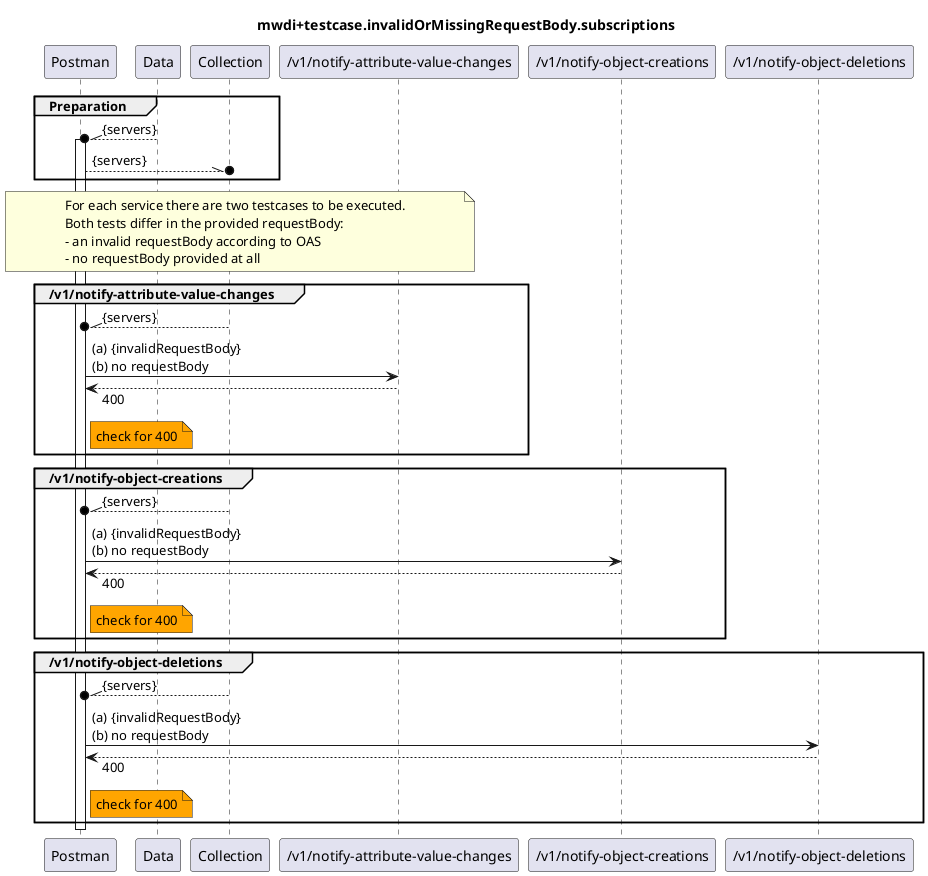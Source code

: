 @startuml mwdi+diagram.invalidOrMissingRequestBody.subscriptions
skinparam responseMessageBelowArrow true

title
mwdi+testcase.invalidOrMissingRequestBody.subscriptions
end title

participant "Postman" as Postman
participant "Data" as Data
participant "Collection" as Collection

participant "/v1/notify-attribute-value-changes" as NAVC
participant "/v1/notify-object-creations" as NOC
participant "/v1/notify-object-deletions" as NOD


group Preparation
  Data --\\o Postman : {servers}
  activate Postman
  Postman --\\o Collection : {servers}
end

note over Postman, NAVC
  For each service there are two testcases to be executed.
  Both tests differ in the provided requestBody:
  - an invalid requestBody according to OAS
  - no requestBody provided at all
end note

  group /v1/notify-attribute-value-changes
    Collection --\\o Postman : {servers}
    Postman -> NAVC : (a) {invalidRequestBody} \n(b) no requestBody
    Postman <-- NAVC : 400
    note right Postman #Orange
      check for 400
    end note
  end

  group /v1/notify-object-creations
    Collection --\\o Postman : {servers}
    Postman -> NOC : (a) {invalidRequestBody} \n(b) no requestBody
    Postman <-- NOC : 400
    note right Postman #Orange
      check for 400
    end note
  end

  group /v1/notify-object-deletions
    Collection --\\o Postman : {servers}
    Postman -> NOD : (a) {invalidRequestBody} \n(b) no requestBody
    Postman <-- NOD : 400
    note right Postman #Orange
      check for 400
    end note
  end

deactivate Postman

@enduml
